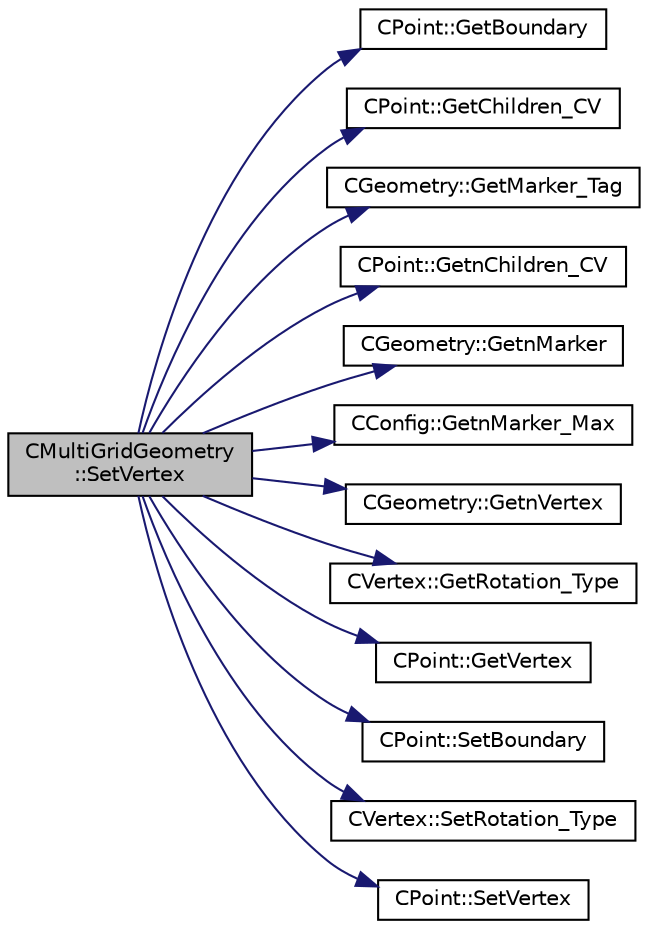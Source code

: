 digraph "CMultiGridGeometry::SetVertex"
{
 // LATEX_PDF_SIZE
  edge [fontname="Helvetica",fontsize="10",labelfontname="Helvetica",labelfontsize="10"];
  node [fontname="Helvetica",fontsize="10",shape=record];
  rankdir="LR";
  Node1 [label="CMultiGridGeometry\l::SetVertex",height=0.2,width=0.4,color="black", fillcolor="grey75", style="filled", fontcolor="black",tooltip="Set boundary vertex."];
  Node1 -> Node2 [color="midnightblue",fontsize="10",style="solid",fontname="Helvetica"];
  Node2 [label="CPoint::GetBoundary",height=0.2,width=0.4,color="black", fillcolor="white", style="filled",URL="$classCPoint.html#aee8456be1ccbc1d3532b29a8f6d8878c",tooltip="Provides information about if a point belong to the boundaries."];
  Node1 -> Node3 [color="midnightblue",fontsize="10",style="solid",fontname="Helvetica"];
  Node3 [label="CPoint::GetChildren_CV",height=0.2,width=0.4,color="black", fillcolor="white", style="filled",URL="$classCPoint.html#a627b42fa58a444bab6e184772b921240",tooltip="Get the children control volume of an agglomerated control volume."];
  Node1 -> Node4 [color="midnightblue",fontsize="10",style="solid",fontname="Helvetica"];
  Node4 [label="CGeometry::GetMarker_Tag",height=0.2,width=0.4,color="black", fillcolor="white", style="filled",URL="$classCGeometry.html#a8e7ad7948270e1beef566cbae5abd105",tooltip="Get the index of a marker."];
  Node1 -> Node5 [color="midnightblue",fontsize="10",style="solid",fontname="Helvetica"];
  Node5 [label="CPoint::GetnChildren_CV",height=0.2,width=0.4,color="black", fillcolor="white", style="filled",URL="$classCPoint.html#af386b967e31b7e7893baa5006b84f280",tooltip="Get the number of children of an agglomerated control volume."];
  Node1 -> Node6 [color="midnightblue",fontsize="10",style="solid",fontname="Helvetica"];
  Node6 [label="CGeometry::GetnMarker",height=0.2,width=0.4,color="black", fillcolor="white", style="filled",URL="$classCGeometry.html#ad2f9fe832b72d5a032d709d25879bbd2",tooltip="Get number of markers."];
  Node1 -> Node7 [color="midnightblue",fontsize="10",style="solid",fontname="Helvetica"];
  Node7 [label="CConfig::GetnMarker_Max",height=0.2,width=0.4,color="black", fillcolor="white", style="filled",URL="$classCConfig.html#a561073e0d8337afb1ead2080499b11af",tooltip="Get the total number of boundary markers in the cfg plus the possible send/receive domains."];
  Node1 -> Node8 [color="midnightblue",fontsize="10",style="solid",fontname="Helvetica"];
  Node8 [label="CGeometry::GetnVertex",height=0.2,width=0.4,color="black", fillcolor="white", style="filled",URL="$classCGeometry.html#a00b7f7e71ff42bd38f39147366dd093a",tooltip="Get number of vertices."];
  Node1 -> Node9 [color="midnightblue",fontsize="10",style="solid",fontname="Helvetica"];
  Node9 [label="CVertex::GetRotation_Type",height=0.2,width=0.4,color="black", fillcolor="white", style="filled",URL="$classCVertex.html#a76b49883a9759eb8fa3e654fffcb3f91",tooltip="Get the type of rotation associated to the vertex."];
  Node1 -> Node10 [color="midnightblue",fontsize="10",style="solid",fontname="Helvetica"];
  Node10 [label="CPoint::GetVertex",height=0.2,width=0.4,color="black", fillcolor="white", style="filled",URL="$classCPoint.html#aa23a2b42b38e6d611038eeafdb7051d0",tooltip="Get the vertex that compose the control volume for a marker."];
  Node1 -> Node11 [color="midnightblue",fontsize="10",style="solid",fontname="Helvetica"];
  Node11 [label="CPoint::SetBoundary",height=0.2,width=0.4,color="black", fillcolor="white", style="filled",URL="$classCPoint.html#a1d0284baf5d0ca9de9de1fecbd996580",tooltip="Set if a point belong to the boundary."];
  Node1 -> Node12 [color="midnightblue",fontsize="10",style="solid",fontname="Helvetica"];
  Node12 [label="CVertex::SetRotation_Type",height=0.2,width=0.4,color="black", fillcolor="white", style="filled",URL="$classCVertex.html#ab7dd4ebe3827a309a48b7e4cbd52dcd8",tooltip="Set the type of rotation associated to the vertex."];
  Node1 -> Node13 [color="midnightblue",fontsize="10",style="solid",fontname="Helvetica"];
  Node13 [label="CPoint::SetVertex",height=0.2,width=0.4,color="black", fillcolor="white", style="filled",URL="$classCPoint.html#ade080a4f07b195fb07f752635b1e85a6",tooltip="Set the boundary vertex that compose the control volume."];
}
